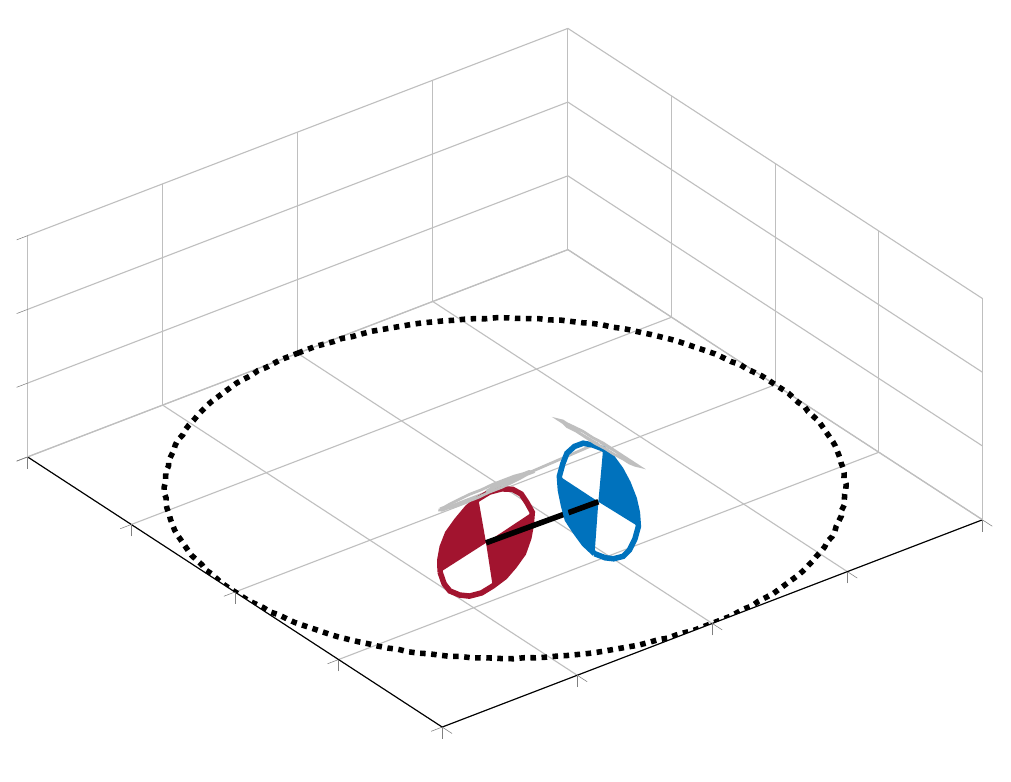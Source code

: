% This file was created by matlab2tikz.
%
%The latest updates can be retrieved from
%  http://www.mathworks.com/matlabcentral/fileexchange/22022-matlab2tikz-matlab2tikz
%where you can also make suggestions and rate matlab2tikz.
%
\definecolor{mycolor1}{rgb}{0.635,0.078,0.184}%
\definecolor{mycolor2}{rgb}{0.0,0.447,0.741}%
\definecolor{mycolor3}{rgb}{0.466,0.674,0.188}%
%
\begin{tikzpicture}[%
trim axis left,
trim axis right
]

\begin{axis}[%
width=\linewidth,
height=0.732\linewidth,
at={(0\linewidth,0\linewidth)},
scale only axis,
xmin=-0.2,
xmax=0.2,
xtick={-0.2,-0.1,0,0.1,0.2},
xticklabels={{},{},{},{},{}},
tick align=outside,
ymin=-0.2,
ymax=0.2,
ytick={-0.2,-0.1,0,0.1,0.2},
yticklabels={{},{},{},{},{}},
zmin=0,
zmax=0.15,
ztick={0,0.05,0.1,0.15},
zticklabels={{},{},{},{}},
view={-37.5}{30},
axis background/.style={fill=white},
axis x line*=bottom,
axis y line*=left,
axis z line*=left,
xmajorgrids,
ymajorgrids,
zmajorgrids,
axis equal
]
\addplot3 [color=black, dotted, line width=2.0pt]
 table[row sep=crcr] {%
0	0.2	0\\
0.006	0.2	0\\
0.013	0.2	0\\
0.019	0.199	0\\
0.025	0.198	0\\
0.031	0.198	0\\
0.037	0.196	0\\
0.044	0.195	0\\
0.05	0.194	0\\
0.056	0.192	0\\
0.062	0.19	0\\
0.068	0.188	0\\
0.074	0.186	0\\
0.079	0.184	0\\
0.085	0.181	0\\
0.091	0.178	0\\
0.096	0.175	0\\
0.102	0.172	0\\
0.107	0.169	0\\
0.112	0.165	0\\
0.118	0.162	0\\
0.123	0.158	0\\
0.127	0.154	0\\
0.132	0.15	0\\
0.137	0.146	0\\
0.141	0.141	0\\
0.146	0.137	0\\
0.15	0.132	0\\
0.154	0.127	0\\
0.158	0.123	0\\
0.162	0.118	0\\
0.165	0.112	0\\
0.169	0.107	0\\
0.172	0.102	0\\
0.175	0.096	0\\
0.178	0.091	0\\
0.181	0.085	0\\
0.184	0.079	0\\
0.186	0.074	0\\
0.188	0.068	0\\
0.19	0.062	0\\
0.192	0.056	0\\
0.194	0.05	0\\
0.195	0.044	0\\
0.196	0.037	0\\
0.198	0.031	0\\
0.198	0.025	0\\
0.199	0.019	0\\
0.2	0.013	0\\
0.2	0.006	0\\
0.2	1.225e-17	0\\
0.2	-0.006	0\\
0.2	-0.013	0\\
0.199	-0.019	0\\
0.198	-0.025	0\\
0.198	-0.031	0\\
0.196	-0.037	0\\
0.195	-0.044	0\\
0.194	-0.05	0\\
0.192	-0.056	0\\
0.19	-0.062	0\\
0.188	-0.068	0\\
0.186	-0.074	0\\
0.184	-0.079	0\\
0.181	-0.085	0\\
0.178	-0.091	0\\
0.175	-0.096	0\\
0.172	-0.102	0\\
0.169	-0.107	0\\
0.165	-0.112	0\\
0.162	-0.118	0\\
0.158	-0.123	0\\
0.154	-0.127	0\\
0.15	-0.132	0\\
0.146	-0.137	0\\
0.141	-0.141	0\\
0.137	-0.146	0\\
0.132	-0.15	0\\
0.127	-0.154	0\\
0.123	-0.158	0\\
0.118	-0.162	0\\
0.112	-0.165	0\\
0.107	-0.169	0\\
0.102	-0.172	0\\
0.096	-0.175	0\\
0.091	-0.178	0\\
0.085	-0.181	0\\
0.079	-0.184	0\\
0.074	-0.186	0\\
0.068	-0.188	0\\
0.062	-0.19	0\\
0.056	-0.192	0\\
0.05	-0.194	0\\
0.044	-0.195	0\\
0.037	-0.196	0\\
0.031	-0.198	0\\
0.025	-0.198	0\\
0.019	-0.199	0\\
0.013	-0.2	0\\
0.006	-0.2	0\\
2.449e-17	-0.2	0\\
-0.006	-0.2	0\\
-0.013	-0.2	0\\
-0.019	-0.199	0\\
-0.025	-0.198	0\\
-0.031	-0.198	0\\
-0.037	-0.196	0\\
-0.044	-0.195	0\\
-0.05	-0.194	0\\
-0.056	-0.192	0\\
-0.062	-0.19	0\\
-0.068	-0.188	0\\
-0.074	-0.186	0\\
-0.079	-0.184	0\\
-0.085	-0.181	0\\
-0.091	-0.178	0\\
-0.096	-0.175	0\\
-0.102	-0.172	0\\
-0.107	-0.169	0\\
-0.112	-0.165	0\\
-0.118	-0.162	0\\
-0.123	-0.158	0\\
-0.127	-0.154	0\\
-0.132	-0.15	0\\
-0.137	-0.146	0\\
-0.141	-0.141	0\\
-0.146	-0.137	0\\
-0.15	-0.132	0\\
-0.154	-0.127	0\\
-0.158	-0.123	0\\
-0.162	-0.118	0\\
-0.165	-0.112	0\\
-0.169	-0.107	0\\
-0.172	-0.102	0\\
-0.175	-0.096	0\\
-0.178	-0.091	0\\
-0.181	-0.085	0\\
-0.184	-0.079	0\\
-0.186	-0.074	0\\
-0.188	-0.068	0\\
-0.19	-0.062	0\\
-0.192	-0.056	0\\
-0.194	-0.05	0\\
-0.195	-0.044	0\\
-0.196	-0.037	0\\
-0.198	-0.031	0\\
-0.198	-0.025	0\\
-0.199	-0.019	0\\
-0.2	-0.013	0\\
-0.2	-0.006	0\\
-0.2	-3.674e-17	0\\
-0.2	0.006	0\\
-0.2	0.013	0\\
-0.199	0.019	0\\
-0.198	0.025	0\\
-0.198	0.031	0\\
-0.196	0.037	0\\
-0.195	0.044	0\\
-0.194	0.05	0\\
-0.192	0.056	0\\
-0.19	0.062	0\\
-0.188	0.068	0\\
-0.186	0.074	0\\
-0.184	0.079	0\\
-0.181	0.085	0\\
-0.178	0.091	0\\
-0.175	0.096	0\\
-0.172	0.102	0\\
-0.169	0.107	0\\
-0.165	0.112	0\\
-0.162	0.118	0\\
-0.158	0.123	0\\
-0.154	0.127	0\\
-0.15	0.132	0\\
-0.146	0.137	0\\
-0.141	0.141	0\\
-0.137	0.146	0\\
-0.132	0.15	0\\
-0.127	0.154	0\\
-0.123	0.158	0\\
-0.118	0.162	0\\
-0.112	0.165	0\\
-0.107	0.169	0\\
-0.102	0.172	0\\
-0.096	0.175	0\\
-0.091	0.178	0\\
-0.085	0.181	0\\
-0.079	0.184	0\\
-0.074	0.186	0\\
-0.068	0.188	0\\
-0.062	0.19	0\\
-0.056	0.192	0\\
-0.05	0.194	0\\
-0.044	0.195	0\\
-0.037	0.196	0\\
-0.031	0.198	0\\
-0.025	0.198	0\\
-0.019	0.199	0\\
-0.013	0.2	0\\
-0.006	0.2	0\\
-4.899e-17	0.2	0\\
};
 
\addplot3[area legend, draw=none, fill=mycolor1, forget plot]
table[row sep=crcr] {%
x	y	z\\
-0.011	0.004	-0.035\\
-0.045	0.004	-0.043\\
-0.046	0.003	-0.034\\
-0.045	0.002	-0.025\\
-0.041	0.002	-0.017\\
-0.035	0.001	-0.01\\
-0.027	0.001	-0.004\\
-0.019	0.001	-0.001\\
-0.011	0.004	-0.035\\
0.024	0.005	-0.027\\
0.024	0.006	-0.036\\
0.023	0.007	-0.045\\
0.019	0.007	-0.054\\
0.013	0.008	-0.061\\
0.006	0.008	-0.066\\
-0.003	0.008	-0.069\\
-0.011	0.004	-0.035\\
}--cycle;

\addplot3[area legend, draw=none, fill=lightgray, forget plot]
table[row sep=crcr] {%
x	y	z\\
-0.011	0.004	0\\
-0.045	0.004	0\\
-0.046	0.003	0\\
-0.045	0.002	0\\
-0.041	0.002	0\\
-0.035	0.001	0\\
-0.027	0.001	0\\
-0.019	0.001	0\\
-0.011	0.004	0\\
0.024	0.005	0\\
0.024	0.006	0\\
0.023	0.007	0\\
0.019	0.007	0\\
0.013	0.008	0\\
0.006	0.008	0\\
-0.003	0.008	0\\
-0.011	0.004	0\\
}--cycle;

\addplot3[area legend, draw=none, fill=mycolor2, forget plot]
table[row sep=crcr] {%
x	y	z\\
0.076	0.009	-0.04\\
0.074	0.01	-0.075\\
0.074	0.02	-0.073\\
0.074	0.028	-0.069\\
0.073	0.035	-0.063\\
0.074	0.04	-0.056\\
0.074	0.043	-0.047\\
0.074	0.044	-0.038\\
0.076	0.009	-0.04\\
0.078	0.007	-0.004\\
0.078	-0.002	-0.006\\
0.078	-0.01	-0.01\\
0.078	-0.017	-0.016\\
0.078	-0.023	-0.024\\
0.078	-0.026	-0.032\\
0.078	-0.027	-0.041\\
0.076	0.009	-0.04\\
}--cycle;

\addplot3[area legend, draw=none, fill=lightgray, forget plot]
table[row sep=crcr] {%
x	y	z\\
0.076	0.009	0\\
0.074	0.01	0\\
0.074	0.02	0\\
0.074	0.028	0\\
0.073	0.035	0\\
0.074	0.04	0\\
0.074	0.043	0\\
0.074	0.044	0\\
0.076	0.009	0\\
0.078	0.007	0\\
0.078	-0.002	0\\
0.078	-0.01	0\\
0.078	-0.017	0\\
0.078	-0.023	0\\
0.078	-0.026	0\\
0.078	-0.027	0\\
0.076	0.009	0\\
}--cycle;
\addplot3 [color=mycolor1, line width=2.0pt]
 table[row sep=crcr] {%
-0.045	0.004	-0.043\\
-0.046	0.003	-0.034\\
-0.045	0.002	-0.025\\
-0.041	0.002	-0.017\\
-0.035	0.001	-0.01\\
-0.027	0.001	-0.004\\
-0.019	0.001	-0.001\\
-0.01	0.002	-1.534e-05\\
-0.001	0.002	-0.001\\
0.008	0.003	-0.005\\
0.015	0.004	-0.011\\
0.02	0.005	-0.019\\
0.024	0.005	-0.027\\
0.024	0.006	-0.036\\
0.023	0.007	-0.045\\
0.019	0.007	-0.054\\
0.013	0.008	-0.061\\
0.006	0.008	-0.066\\
-0.003	0.008	-0.069\\
-0.012	0.007	-0.07\\
-0.021	0.007	-0.069\\
-0.029	0.006	-0.065\\
-0.037	0.005	-0.059\\
-0.042	0.004	-0.052\\
-0.045	0.004	-0.043\\
};
 \addplot3 [color=lightgray, line width=1.0pt]
 table[row sep=crcr] {%
-0.045	0.004	0\\
-0.046	0.003	0\\
-0.045	0.002	0\\
-0.041	0.002	0\\
-0.035	0.001	0\\
-0.027	0.001	0\\
-0.019	0.001	0\\
-0.01	0.002	0\\
-0.001	0.002	0\\
0.008	0.003	0\\
0.015	0.004	0\\
0.02	0.005	0\\
0.024	0.005	0\\
0.024	0.006	0\\
0.023	0.007	0\\
0.019	0.007	0\\
0.013	0.008	0\\
0.006	0.008	0\\
-0.003	0.008	0\\
-0.012	0.007	0\\
-0.021	0.007	0\\
-0.029	0.006	0\\
-0.037	0.005	0\\
-0.042	0.004	0\\
-0.045	0.004	0\\
};
 \addplot3 [color=black, line width=2.0pt]
 table[row sep=crcr] {%
-0.011	0.004	-0.035\\
0.076	0.009	-0.04\\
};
 \addplot3 [color=lightgray, line width=1.0pt]
 table[row sep=crcr] {%
-0.011	0.004	0\\
0.076	0.009	0\\
};
 \addplot3 [color=mycolor2, line width=2.0pt]
 table[row sep=crcr] {%
0.074	0.01	-0.075\\
0.074	0.02	-0.073\\
0.074	0.028	-0.069\\
0.073	0.035	-0.063\\
0.074	0.04	-0.056\\
0.074	0.043	-0.047\\
0.074	0.044	-0.038\\
0.075	0.042	-0.029\\
0.075	0.038	-0.02\\
0.076	0.032	-0.013\\
0.077	0.025	-0.008\\
0.077	0.016	-0.005\\
0.078	0.007	-0.004\\
0.078	-0.002	-0.006\\
0.078	-0.01	-0.01\\
0.078	-0.017	-0.016\\
0.078	-0.023	-0.024\\
0.078	-0.026	-0.032\\
0.078	-0.027	-0.041\\
0.077	-0.025	-0.05\\
0.076	-0.021	-0.059\\
0.076	-0.015	-0.066\\
0.075	-0.007	-0.071\\
0.075	0.001	-0.074\\
0.074	0.01	-0.075\\
};
 \addplot3 [color=lightgray, line width=1.0pt]
 table[row sep=crcr] {%
0.074	0.01	0\\
0.074	0.02	0\\
0.074	0.028	0\\
0.073	0.035	0\\
0.074	0.04	0\\
0.074	0.043	0\\
0.074	0.044	0\\
0.075	0.042	0\\
0.075	0.038	0\\
0.076	0.032	0\\
0.077	0.025	0\\
0.077	0.016	0\\
0.078	0.007	0\\
0.078	-0.002	0\\
0.078	-0.01	0\\
0.078	-0.017	0\\
0.078	-0.023	0\\
0.078	-0.026	0\\
0.078	-0.027	0\\
0.077	-0.025	0\\
0.076	-0.021	0\\
0.076	-0.015	0\\
0.075	-0.007	0\\
0.075	0.001	0\\
0.074	0.01	0\\
};
 \addplot3 [color=mycolor3, line width=2.0pt]
 table[row sep=crcr] {%
-0.011	0.002	0\\
};
 \end{axis}
\end{tikzpicture}%